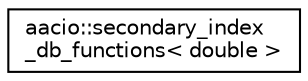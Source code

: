 digraph "Graphical Class Hierarchy"
{
  edge [fontname="Helvetica",fontsize="10",labelfontname="Helvetica",labelfontsize="10"];
  node [fontname="Helvetica",fontsize="10",shape=record];
  rankdir="LR";
  Node0 [label="aacio::secondary_index\l_db_functions\< double \>",height=0.2,width=0.4,color="black", fillcolor="white", style="filled",URL="$structaacio_1_1secondary__index__db__functions_3_01double_01_4.html"];
}
